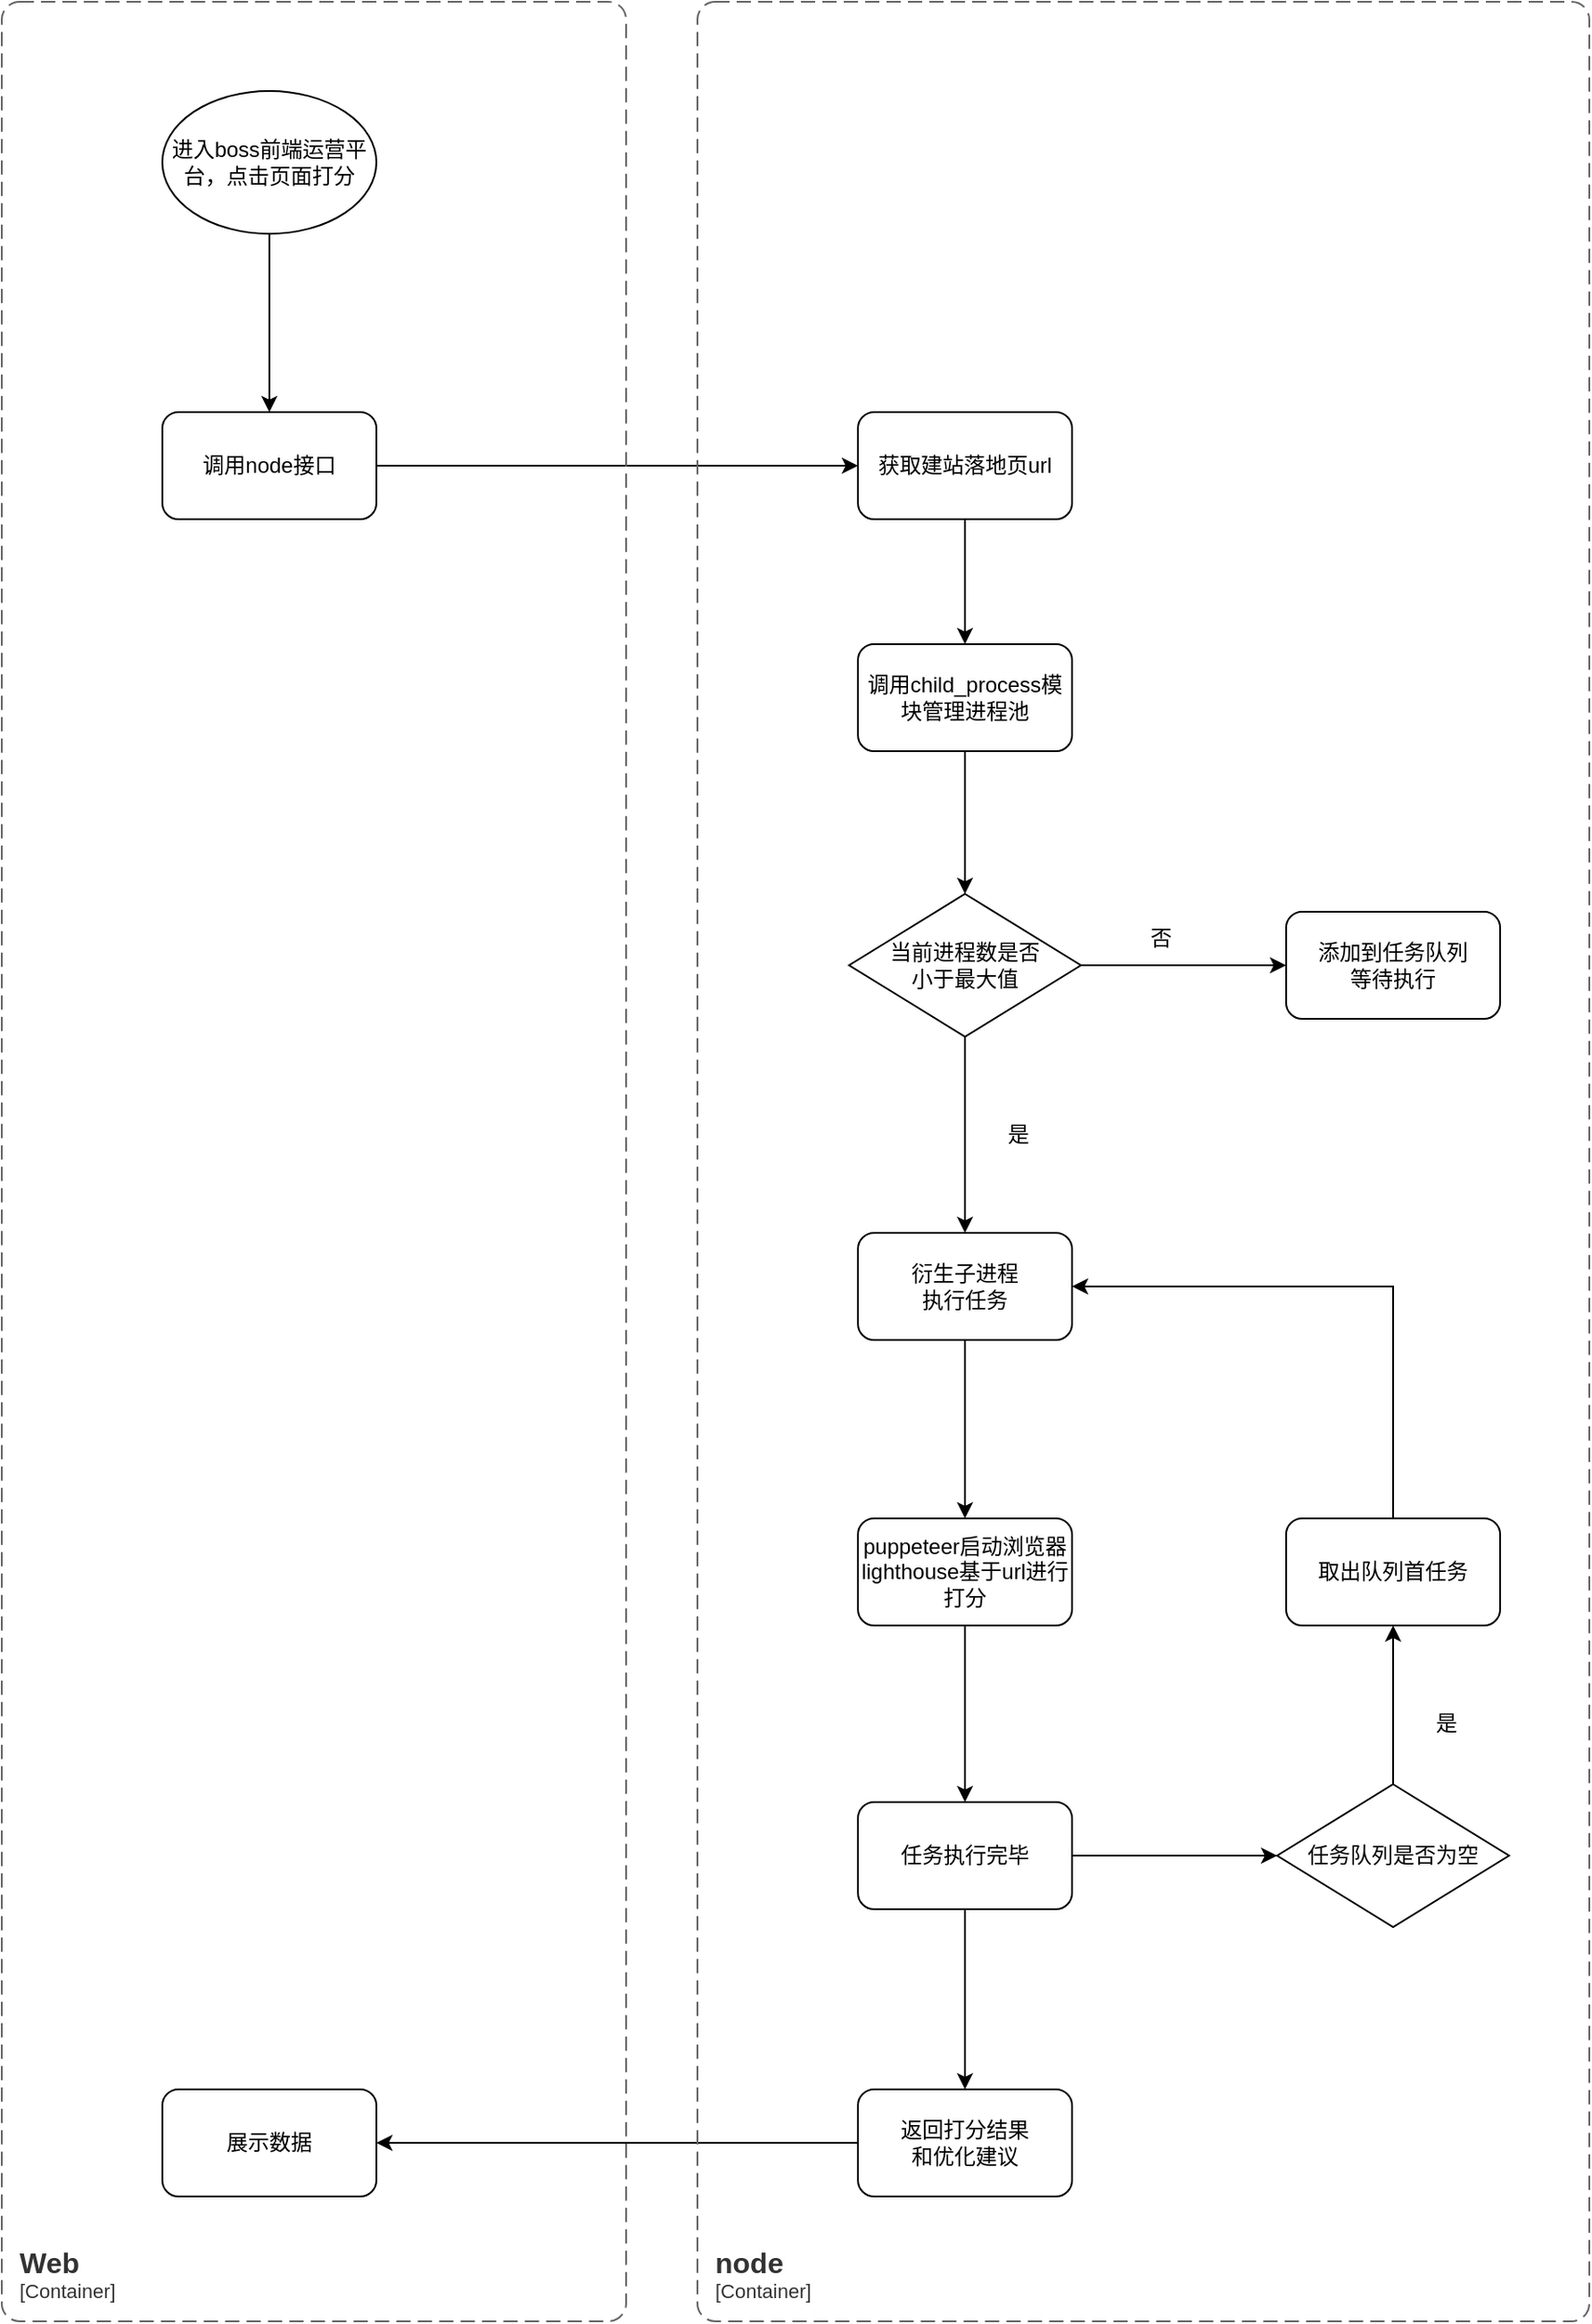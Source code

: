 <mxfile version="21.3.3" type="github">
  <diagram name="第 1 页" id="XTAGv8s2-g7qcfSyZqgv">
    <mxGraphModel dx="2868" dy="1528" grid="1" gridSize="10" guides="1" tooltips="1" connect="1" arrows="1" fold="1" page="1" pageScale="1" pageWidth="827" pageHeight="1169" math="0" shadow="0">
      <root>
        <mxCell id="0" />
        <mxCell id="1" parent="0" />
        <mxCell id="jqverSeiv8bqJbgnV4iO-18" value="" style="edgeStyle=orthogonalEdgeStyle;rounded=0;orthogonalLoop=1;jettySize=auto;html=1;" edge="1" parent="1" source="jqverSeiv8bqJbgnV4iO-1" target="jqverSeiv8bqJbgnV4iO-2">
          <mxGeometry relative="1" as="geometry" />
        </mxCell>
        <mxCell id="jqverSeiv8bqJbgnV4iO-1" value="进入boss前端运营平台，点击页面打分" style="ellipse;whiteSpace=wrap;html=1;" vertex="1" parent="1">
          <mxGeometry x="190" y="150" width="120" height="80" as="geometry" />
        </mxCell>
        <mxCell id="jqverSeiv8bqJbgnV4iO-17" value="" style="edgeStyle=orthogonalEdgeStyle;rounded=0;orthogonalLoop=1;jettySize=auto;html=1;" edge="1" parent="1" source="jqverSeiv8bqJbgnV4iO-2" target="jqverSeiv8bqJbgnV4iO-3">
          <mxGeometry relative="1" as="geometry" />
        </mxCell>
        <mxCell id="jqverSeiv8bqJbgnV4iO-2" value="调用node接口" style="rounded=1;whiteSpace=wrap;html=1;" vertex="1" parent="1">
          <mxGeometry x="190" y="330" width="120" height="60" as="geometry" />
        </mxCell>
        <mxCell id="jqverSeiv8bqJbgnV4iO-11" value="" style="edgeStyle=orthogonalEdgeStyle;rounded=0;orthogonalLoop=1;jettySize=auto;html=1;" edge="1" parent="1" source="jqverSeiv8bqJbgnV4iO-3" target="jqverSeiv8bqJbgnV4iO-4">
          <mxGeometry relative="1" as="geometry" />
        </mxCell>
        <mxCell id="jqverSeiv8bqJbgnV4iO-3" value="获取建站落地页url" style="rounded=1;whiteSpace=wrap;html=1;" vertex="1" parent="1">
          <mxGeometry x="580" y="330" width="120" height="60" as="geometry" />
        </mxCell>
        <mxCell id="jqverSeiv8bqJbgnV4iO-12" value="" style="edgeStyle=orthogonalEdgeStyle;rounded=0;orthogonalLoop=1;jettySize=auto;html=1;" edge="1" parent="1" source="jqverSeiv8bqJbgnV4iO-4" target="jqverSeiv8bqJbgnV4iO-5">
          <mxGeometry relative="1" as="geometry" />
        </mxCell>
        <mxCell id="jqverSeiv8bqJbgnV4iO-4" value="调用child_process模块管理进程池" style="rounded=1;whiteSpace=wrap;html=1;" vertex="1" parent="1">
          <mxGeometry x="580" y="460" width="120" height="60" as="geometry" />
        </mxCell>
        <mxCell id="jqverSeiv8bqJbgnV4iO-13" value="" style="edgeStyle=orthogonalEdgeStyle;rounded=0;orthogonalLoop=1;jettySize=auto;html=1;" edge="1" parent="1" source="jqverSeiv8bqJbgnV4iO-5" target="jqverSeiv8bqJbgnV4iO-6">
          <mxGeometry relative="1" as="geometry" />
        </mxCell>
        <mxCell id="jqverSeiv8bqJbgnV4iO-26" value="" style="edgeStyle=orthogonalEdgeStyle;rounded=0;orthogonalLoop=1;jettySize=auto;html=1;" edge="1" parent="1" source="jqverSeiv8bqJbgnV4iO-5" target="jqverSeiv8bqJbgnV4iO-19">
          <mxGeometry relative="1" as="geometry" />
        </mxCell>
        <mxCell id="jqverSeiv8bqJbgnV4iO-5" value="当前进程数是否&lt;br&gt;小于最大值" style="rhombus;whiteSpace=wrap;html=1;" vertex="1" parent="1">
          <mxGeometry x="575" y="600" width="130" height="80" as="geometry" />
        </mxCell>
        <mxCell id="jqverSeiv8bqJbgnV4iO-14" value="" style="edgeStyle=orthogonalEdgeStyle;rounded=0;orthogonalLoop=1;jettySize=auto;html=1;" edge="1" parent="1" source="jqverSeiv8bqJbgnV4iO-6" target="jqverSeiv8bqJbgnV4iO-7">
          <mxGeometry relative="1" as="geometry" />
        </mxCell>
        <mxCell id="jqverSeiv8bqJbgnV4iO-6" value="衍生子进程&lt;br&gt;执行任务" style="rounded=1;whiteSpace=wrap;html=1;" vertex="1" parent="1">
          <mxGeometry x="580" y="790" width="120" height="60" as="geometry" />
        </mxCell>
        <mxCell id="jqverSeiv8bqJbgnV4iO-23" value="" style="edgeStyle=orthogonalEdgeStyle;rounded=0;orthogonalLoop=1;jettySize=auto;html=1;" edge="1" parent="1" source="jqverSeiv8bqJbgnV4iO-7" target="jqverSeiv8bqJbgnV4iO-21">
          <mxGeometry relative="1" as="geometry" />
        </mxCell>
        <mxCell id="jqverSeiv8bqJbgnV4iO-7" value="puppeteer启动浏览器&lt;br&gt;lighthouse基于url进行打分" style="rounded=1;whiteSpace=wrap;html=1;" vertex="1" parent="1">
          <mxGeometry x="580" y="950" width="120" height="60" as="geometry" />
        </mxCell>
        <mxCell id="jqverSeiv8bqJbgnV4iO-16" value="" style="edgeStyle=orthogonalEdgeStyle;rounded=0;orthogonalLoop=1;jettySize=auto;html=1;" edge="1" parent="1" source="jqverSeiv8bqJbgnV4iO-8" target="jqverSeiv8bqJbgnV4iO-10">
          <mxGeometry relative="1" as="geometry" />
        </mxCell>
        <mxCell id="jqverSeiv8bqJbgnV4iO-8" value="返回打分结果&lt;br&gt;和优化建议" style="rounded=1;whiteSpace=wrap;html=1;" vertex="1" parent="1">
          <mxGeometry x="580" y="1270" width="120" height="60" as="geometry" />
        </mxCell>
        <mxCell id="jqverSeiv8bqJbgnV4iO-10" value="展示数据" style="rounded=1;whiteSpace=wrap;html=1;" vertex="1" parent="1">
          <mxGeometry x="190" y="1270" width="120" height="60" as="geometry" />
        </mxCell>
        <mxCell id="jqverSeiv8bqJbgnV4iO-19" value="添加到任务队列&lt;br&gt;等待执行" style="rounded=1;whiteSpace=wrap;html=1;" vertex="1" parent="1">
          <mxGeometry x="820" y="610" width="120" height="60" as="geometry" />
        </mxCell>
        <mxCell id="jqverSeiv8bqJbgnV4iO-24" value="" style="edgeStyle=orthogonalEdgeStyle;rounded=0;orthogonalLoop=1;jettySize=auto;html=1;" edge="1" parent="1" source="jqverSeiv8bqJbgnV4iO-21" target="jqverSeiv8bqJbgnV4iO-8">
          <mxGeometry relative="1" as="geometry" />
        </mxCell>
        <mxCell id="jqverSeiv8bqJbgnV4iO-34" value="" style="edgeStyle=orthogonalEdgeStyle;rounded=0;orthogonalLoop=1;jettySize=auto;html=1;" edge="1" parent="1" source="jqverSeiv8bqJbgnV4iO-21" target="jqverSeiv8bqJbgnV4iO-25">
          <mxGeometry relative="1" as="geometry" />
        </mxCell>
        <mxCell id="jqverSeiv8bqJbgnV4iO-21" value="任务执行完毕" style="rounded=1;whiteSpace=wrap;html=1;" vertex="1" parent="1">
          <mxGeometry x="580" y="1109" width="120" height="60" as="geometry" />
        </mxCell>
        <mxCell id="jqverSeiv8bqJbgnV4iO-30" value="" style="edgeStyle=orthogonalEdgeStyle;rounded=0;orthogonalLoop=1;jettySize=auto;html=1;" edge="1" parent="1" source="jqverSeiv8bqJbgnV4iO-25" target="jqverSeiv8bqJbgnV4iO-28">
          <mxGeometry relative="1" as="geometry" />
        </mxCell>
        <mxCell id="jqverSeiv8bqJbgnV4iO-25" value="任务队列是否为空" style="rhombus;whiteSpace=wrap;html=1;" vertex="1" parent="1">
          <mxGeometry x="815" y="1099" width="130" height="80" as="geometry" />
        </mxCell>
        <mxCell id="jqverSeiv8bqJbgnV4iO-28" value="取出队列首任务" style="rounded=1;whiteSpace=wrap;html=1;" vertex="1" parent="1">
          <mxGeometry x="820" y="950" width="120" height="60" as="geometry" />
        </mxCell>
        <mxCell id="jqverSeiv8bqJbgnV4iO-29" value="" style="endArrow=classic;html=1;rounded=0;exitX=0.5;exitY=0;exitDx=0;exitDy=0;entryX=1;entryY=0.5;entryDx=0;entryDy=0;" edge="1" parent="1" source="jqverSeiv8bqJbgnV4iO-28" target="jqverSeiv8bqJbgnV4iO-6">
          <mxGeometry width="50" height="50" relative="1" as="geometry">
            <mxPoint x="940" y="870" as="sourcePoint" />
            <mxPoint x="990" y="820" as="targetPoint" />
            <Array as="points">
              <mxPoint x="880" y="820" />
            </Array>
          </mxGeometry>
        </mxCell>
        <mxCell id="jqverSeiv8bqJbgnV4iO-33" value="是" style="text;html=1;strokeColor=none;fillColor=none;align=center;verticalAlign=middle;whiteSpace=wrap;rounded=0;" vertex="1" parent="1">
          <mxGeometry x="880" y="1050" width="60" height="30" as="geometry" />
        </mxCell>
        <mxCell id="jqverSeiv8bqJbgnV4iO-35" value="是" style="text;html=1;strokeColor=none;fillColor=none;align=center;verticalAlign=middle;whiteSpace=wrap;rounded=0;" vertex="1" parent="1">
          <mxGeometry x="640" y="720" width="60" height="30" as="geometry" />
        </mxCell>
        <mxCell id="jqverSeiv8bqJbgnV4iO-38" value="否" style="text;html=1;strokeColor=none;fillColor=none;align=center;verticalAlign=middle;whiteSpace=wrap;rounded=0;" vertex="1" parent="1">
          <mxGeometry x="720" y="610" width="60" height="30" as="geometry" />
        </mxCell>
        <object placeholders="1" c4Name="Web" c4Type="ContainerScopeBoundary" c4Application="Container" label="&lt;font style=&quot;font-size: 16px&quot;&gt;&lt;b&gt;&lt;div style=&quot;text-align: left&quot;&gt;%c4Name%&lt;/div&gt;&lt;/b&gt;&lt;/font&gt;&lt;div style=&quot;text-align: left&quot;&gt;[%c4Application%]&lt;/div&gt;" id="jqverSeiv8bqJbgnV4iO-42">
          <mxCell style="rounded=1;fontSize=11;whiteSpace=wrap;html=1;dashed=1;arcSize=20;fillColor=none;strokeColor=#666666;fontColor=#333333;labelBackgroundColor=none;align=left;verticalAlign=bottom;labelBorderColor=none;spacingTop=0;spacing=10;dashPattern=8 4;metaEdit=1;rotatable=0;perimeter=rectanglePerimeter;noLabel=0;labelPadding=0;allowArrows=0;connectable=0;expand=0;recursiveResize=0;editable=1;pointerEvents=0;absoluteArcSize=1;points=[[0.25,0,0],[0.5,0,0],[0.75,0,0],[1,0.25,0],[1,0.5,0],[1,0.75,0],[0.75,1,0],[0.5,1,0],[0.25,1,0],[0,0.75,0],[0,0.5,0],[0,0.25,0]];" vertex="1" parent="1">
            <mxGeometry x="100" y="100" width="350" height="1300" as="geometry" />
          </mxCell>
        </object>
        <object placeholders="1" c4Name="node" c4Type="ContainerScopeBoundary" c4Application="Container" label="&lt;font style=&quot;font-size: 16px&quot;&gt;&lt;b&gt;&lt;div style=&quot;text-align: left&quot;&gt;%c4Name%&lt;/div&gt;&lt;/b&gt;&lt;/font&gt;&lt;div style=&quot;text-align: left&quot;&gt;[%c4Application%]&lt;/div&gt;" id="jqverSeiv8bqJbgnV4iO-43">
          <mxCell style="rounded=1;fontSize=11;whiteSpace=wrap;html=1;dashed=1;arcSize=20;fillColor=none;strokeColor=#666666;fontColor=#333333;labelBackgroundColor=none;align=left;verticalAlign=bottom;labelBorderColor=none;spacingTop=0;spacing=10;dashPattern=8 4;metaEdit=1;rotatable=0;perimeter=rectanglePerimeter;noLabel=0;labelPadding=0;allowArrows=0;connectable=0;expand=0;recursiveResize=0;editable=1;pointerEvents=0;absoluteArcSize=1;points=[[0.25,0,0],[0.5,0,0],[0.75,0,0],[1,0.25,0],[1,0.5,0],[1,0.75,0],[0.75,1,0],[0.5,1,0],[0.25,1,0],[0,0.75,0],[0,0.5,0],[0,0.25,0]];" vertex="1" parent="1">
            <mxGeometry x="490" y="100" width="500" height="1300" as="geometry" />
          </mxCell>
        </object>
      </root>
    </mxGraphModel>
  </diagram>
</mxfile>
